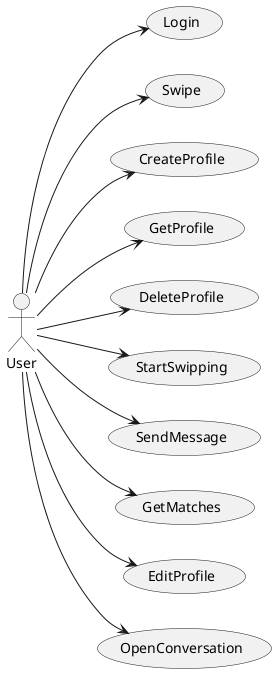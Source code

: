 @startuml
left to right direction

actor User

usecase Login
usecase Swipe
usecase CreateProfile 

usecase GetProfile 
usecase DeleteProfile 
usecase StartSwipping
usecase SendMessage
usecase GetMatches

usecase EditProfile 
usecase StartSwipping
usecase SendMessage
usecase OpenConversation

User --> Login
User --> CreateProfile
User --> DeleteProfile
User --> EditProfile
User --> GetProfile
User --> SendMessage
User --> OpenConversation
User --> GetMatches
User --> StartSwipping
User --> Swipe



@enduml